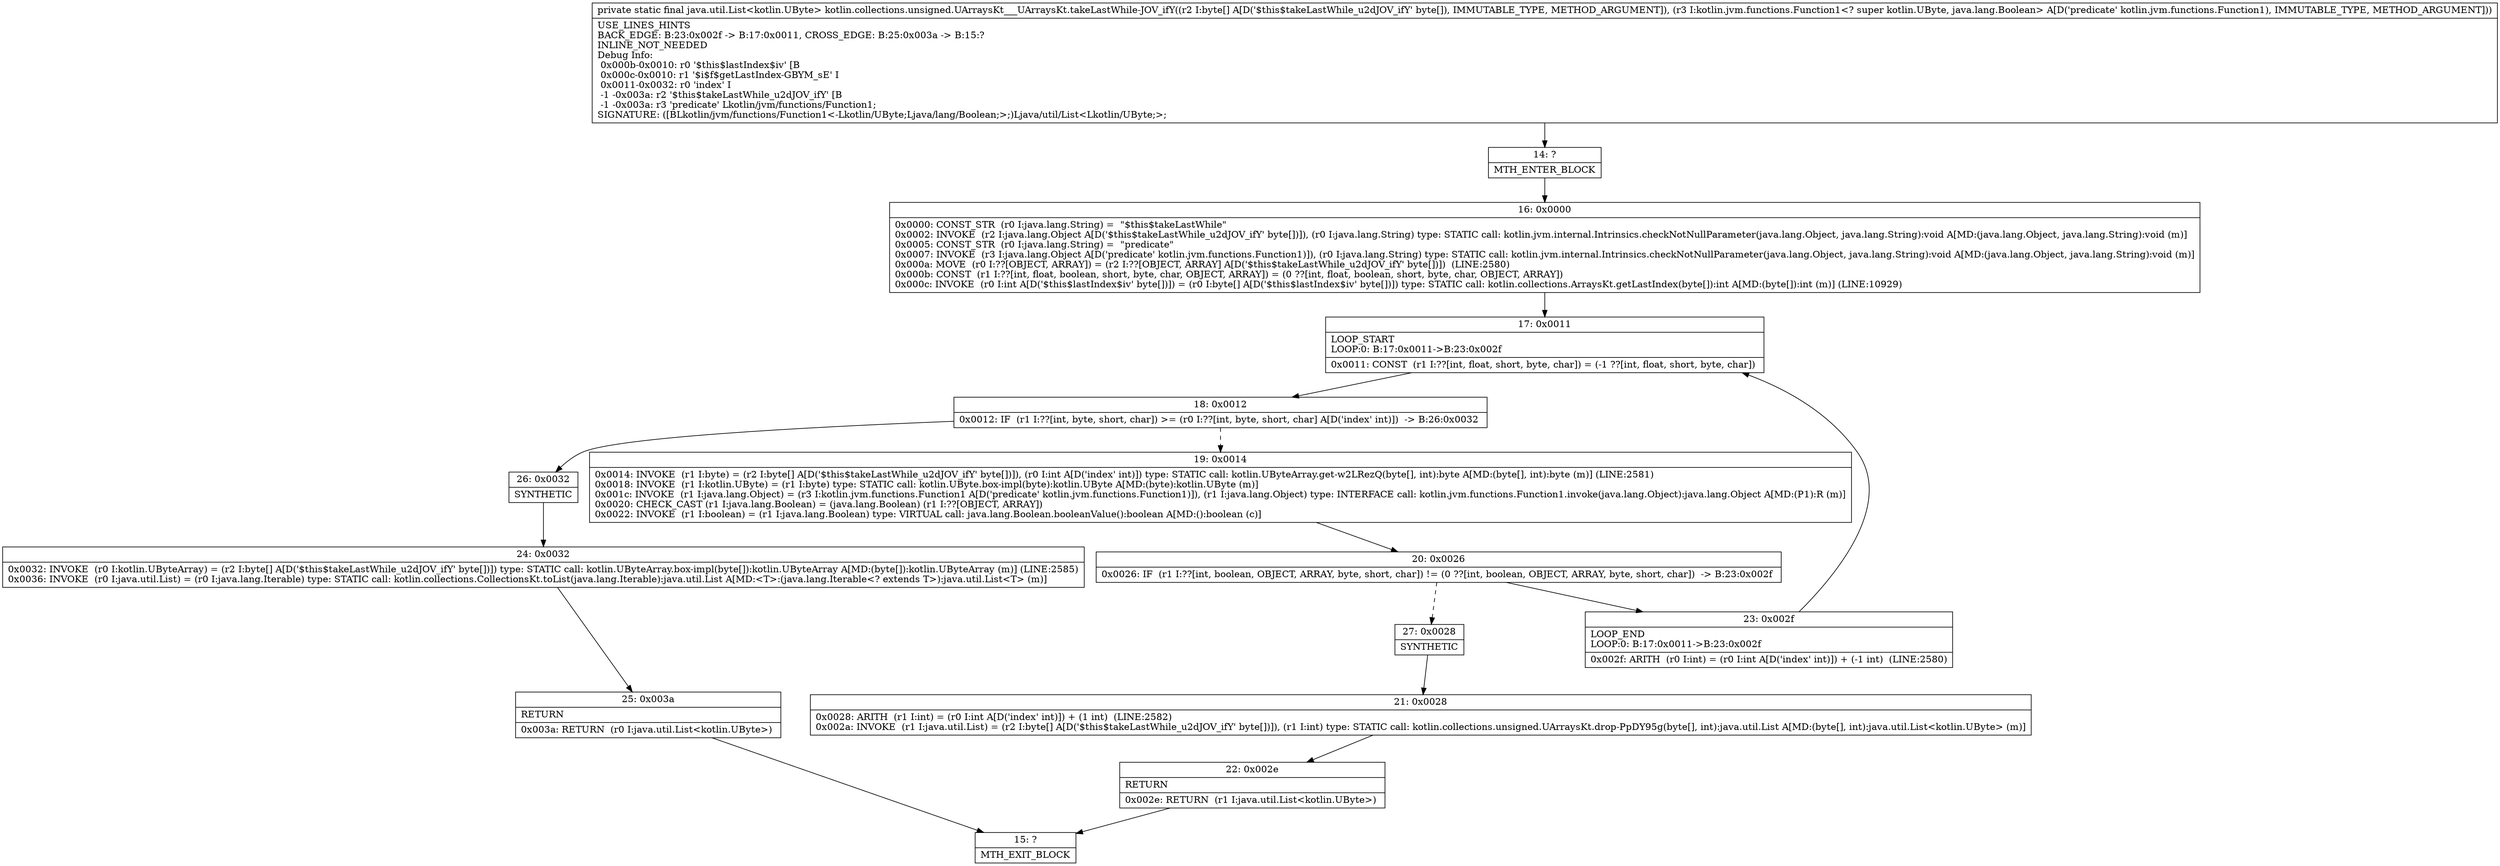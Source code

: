 digraph "CFG forkotlin.collections.unsigned.UArraysKt___UArraysKt.takeLastWhile\-JOV_ifY([BLkotlin\/jvm\/functions\/Function1;)Ljava\/util\/List;" {
Node_14 [shape=record,label="{14\:\ ?|MTH_ENTER_BLOCK\l}"];
Node_16 [shape=record,label="{16\:\ 0x0000|0x0000: CONST_STR  (r0 I:java.lang.String) =  \"$this$takeLastWhile\" \l0x0002: INVOKE  (r2 I:java.lang.Object A[D('$this$takeLastWhile_u2dJOV_ifY' byte[])]), (r0 I:java.lang.String) type: STATIC call: kotlin.jvm.internal.Intrinsics.checkNotNullParameter(java.lang.Object, java.lang.String):void A[MD:(java.lang.Object, java.lang.String):void (m)]\l0x0005: CONST_STR  (r0 I:java.lang.String) =  \"predicate\" \l0x0007: INVOKE  (r3 I:java.lang.Object A[D('predicate' kotlin.jvm.functions.Function1)]), (r0 I:java.lang.String) type: STATIC call: kotlin.jvm.internal.Intrinsics.checkNotNullParameter(java.lang.Object, java.lang.String):void A[MD:(java.lang.Object, java.lang.String):void (m)]\l0x000a: MOVE  (r0 I:??[OBJECT, ARRAY]) = (r2 I:??[OBJECT, ARRAY] A[D('$this$takeLastWhile_u2dJOV_ifY' byte[])])  (LINE:2580)\l0x000b: CONST  (r1 I:??[int, float, boolean, short, byte, char, OBJECT, ARRAY]) = (0 ??[int, float, boolean, short, byte, char, OBJECT, ARRAY]) \l0x000c: INVOKE  (r0 I:int A[D('$this$lastIndex$iv' byte[])]) = (r0 I:byte[] A[D('$this$lastIndex$iv' byte[])]) type: STATIC call: kotlin.collections.ArraysKt.getLastIndex(byte[]):int A[MD:(byte[]):int (m)] (LINE:10929)\l}"];
Node_17 [shape=record,label="{17\:\ 0x0011|LOOP_START\lLOOP:0: B:17:0x0011\-\>B:23:0x002f\l|0x0011: CONST  (r1 I:??[int, float, short, byte, char]) = (\-1 ??[int, float, short, byte, char]) \l}"];
Node_18 [shape=record,label="{18\:\ 0x0012|0x0012: IF  (r1 I:??[int, byte, short, char]) \>= (r0 I:??[int, byte, short, char] A[D('index' int)])  \-\> B:26:0x0032 \l}"];
Node_19 [shape=record,label="{19\:\ 0x0014|0x0014: INVOKE  (r1 I:byte) = (r2 I:byte[] A[D('$this$takeLastWhile_u2dJOV_ifY' byte[])]), (r0 I:int A[D('index' int)]) type: STATIC call: kotlin.UByteArray.get\-w2LRezQ(byte[], int):byte A[MD:(byte[], int):byte (m)] (LINE:2581)\l0x0018: INVOKE  (r1 I:kotlin.UByte) = (r1 I:byte) type: STATIC call: kotlin.UByte.box\-impl(byte):kotlin.UByte A[MD:(byte):kotlin.UByte (m)]\l0x001c: INVOKE  (r1 I:java.lang.Object) = (r3 I:kotlin.jvm.functions.Function1 A[D('predicate' kotlin.jvm.functions.Function1)]), (r1 I:java.lang.Object) type: INTERFACE call: kotlin.jvm.functions.Function1.invoke(java.lang.Object):java.lang.Object A[MD:(P1):R (m)]\l0x0020: CHECK_CAST (r1 I:java.lang.Boolean) = (java.lang.Boolean) (r1 I:??[OBJECT, ARRAY]) \l0x0022: INVOKE  (r1 I:boolean) = (r1 I:java.lang.Boolean) type: VIRTUAL call: java.lang.Boolean.booleanValue():boolean A[MD:():boolean (c)]\l}"];
Node_20 [shape=record,label="{20\:\ 0x0026|0x0026: IF  (r1 I:??[int, boolean, OBJECT, ARRAY, byte, short, char]) != (0 ??[int, boolean, OBJECT, ARRAY, byte, short, char])  \-\> B:23:0x002f \l}"];
Node_23 [shape=record,label="{23\:\ 0x002f|LOOP_END\lLOOP:0: B:17:0x0011\-\>B:23:0x002f\l|0x002f: ARITH  (r0 I:int) = (r0 I:int A[D('index' int)]) + (\-1 int)  (LINE:2580)\l}"];
Node_27 [shape=record,label="{27\:\ 0x0028|SYNTHETIC\l}"];
Node_21 [shape=record,label="{21\:\ 0x0028|0x0028: ARITH  (r1 I:int) = (r0 I:int A[D('index' int)]) + (1 int)  (LINE:2582)\l0x002a: INVOKE  (r1 I:java.util.List) = (r2 I:byte[] A[D('$this$takeLastWhile_u2dJOV_ifY' byte[])]), (r1 I:int) type: STATIC call: kotlin.collections.unsigned.UArraysKt.drop\-PpDY95g(byte[], int):java.util.List A[MD:(byte[], int):java.util.List\<kotlin.UByte\> (m)]\l}"];
Node_22 [shape=record,label="{22\:\ 0x002e|RETURN\l|0x002e: RETURN  (r1 I:java.util.List\<kotlin.UByte\>) \l}"];
Node_15 [shape=record,label="{15\:\ ?|MTH_EXIT_BLOCK\l}"];
Node_26 [shape=record,label="{26\:\ 0x0032|SYNTHETIC\l}"];
Node_24 [shape=record,label="{24\:\ 0x0032|0x0032: INVOKE  (r0 I:kotlin.UByteArray) = (r2 I:byte[] A[D('$this$takeLastWhile_u2dJOV_ifY' byte[])]) type: STATIC call: kotlin.UByteArray.box\-impl(byte[]):kotlin.UByteArray A[MD:(byte[]):kotlin.UByteArray (m)] (LINE:2585)\l0x0036: INVOKE  (r0 I:java.util.List) = (r0 I:java.lang.Iterable) type: STATIC call: kotlin.collections.CollectionsKt.toList(java.lang.Iterable):java.util.List A[MD:\<T\>:(java.lang.Iterable\<? extends T\>):java.util.List\<T\> (m)]\l}"];
Node_25 [shape=record,label="{25\:\ 0x003a|RETURN\l|0x003a: RETURN  (r0 I:java.util.List\<kotlin.UByte\>) \l}"];
MethodNode[shape=record,label="{private static final java.util.List\<kotlin.UByte\> kotlin.collections.unsigned.UArraysKt___UArraysKt.takeLastWhile\-JOV_ifY((r2 I:byte[] A[D('$this$takeLastWhile_u2dJOV_ifY' byte[]), IMMUTABLE_TYPE, METHOD_ARGUMENT]), (r3 I:kotlin.jvm.functions.Function1\<? super kotlin.UByte, java.lang.Boolean\> A[D('predicate' kotlin.jvm.functions.Function1), IMMUTABLE_TYPE, METHOD_ARGUMENT]))  | USE_LINES_HINTS\lBACK_EDGE: B:23:0x002f \-\> B:17:0x0011, CROSS_EDGE: B:25:0x003a \-\> B:15:?\lINLINE_NOT_NEEDED\lDebug Info:\l  0x000b\-0x0010: r0 '$this$lastIndex$iv' [B\l  0x000c\-0x0010: r1 '$i$f$getLastIndex\-GBYM_sE' I\l  0x0011\-0x0032: r0 'index' I\l  \-1 \-0x003a: r2 '$this$takeLastWhile_u2dJOV_ifY' [B\l  \-1 \-0x003a: r3 'predicate' Lkotlin\/jvm\/functions\/Function1;\lSIGNATURE: ([BLkotlin\/jvm\/functions\/Function1\<\-Lkotlin\/UByte;Ljava\/lang\/Boolean;\>;)Ljava\/util\/List\<Lkotlin\/UByte;\>;\l}"];
MethodNode -> Node_14;Node_14 -> Node_16;
Node_16 -> Node_17;
Node_17 -> Node_18;
Node_18 -> Node_19[style=dashed];
Node_18 -> Node_26;
Node_19 -> Node_20;
Node_20 -> Node_23;
Node_20 -> Node_27[style=dashed];
Node_23 -> Node_17;
Node_27 -> Node_21;
Node_21 -> Node_22;
Node_22 -> Node_15;
Node_26 -> Node_24;
Node_24 -> Node_25;
Node_25 -> Node_15;
}

